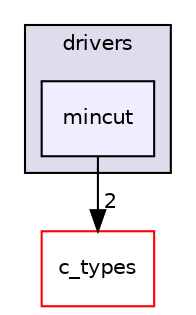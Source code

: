 digraph "mincut" {
  compound=true
  node [ fontsize="10", fontname="Helvetica"];
  edge [ labelfontsize="10", labelfontname="Helvetica"];
  subgraph clusterdir_4fe5cf12322eb0f9892753dc20f1484c {
    graph [ bgcolor="#ddddee", pencolor="black", label="drivers" fontname="Helvetica", fontsize="10", URL="dir_4fe5cf12322eb0f9892753dc20f1484c.html"]
  dir_10c033632e02d82114bff9e9e47b6a8a [shape=box, label="mincut", style="filled", fillcolor="#eeeeff", pencolor="black", URL="dir_10c033632e02d82114bff9e9e47b6a8a.html"];
  }
  dir_d5995d5871f728649bd47ea0d6428e03 [shape=box label="c_types" fillcolor="white" style="filled" color="red" URL="dir_d5995d5871f728649bd47ea0d6428e03.html"];
  dir_10c033632e02d82114bff9e9e47b6a8a->dir_d5995d5871f728649bd47ea0d6428e03 [headlabel="2", labeldistance=1.5 headhref="dir_000073_000022.html"];
}
